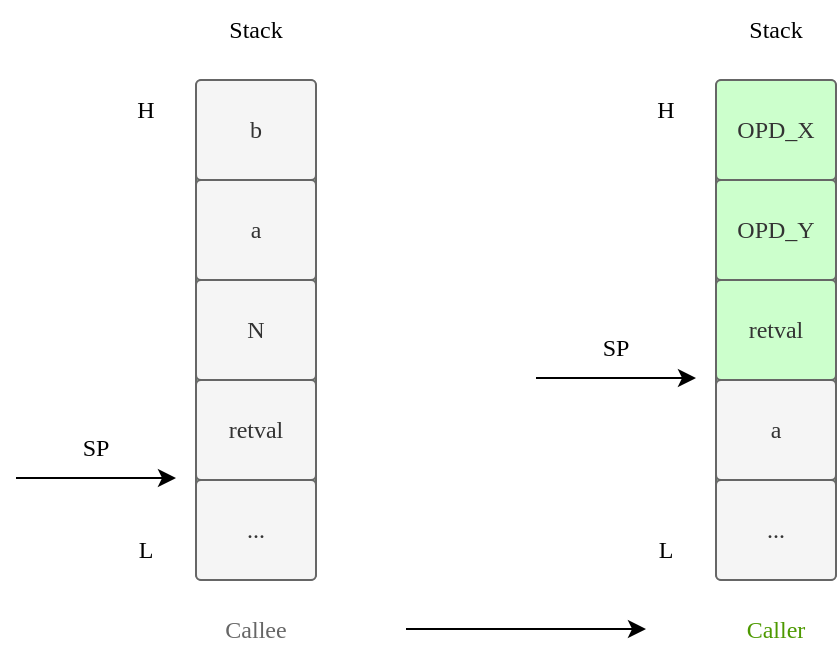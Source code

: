 <mxfile version="21.4.0" type="device">
  <diagram name="Page-1" id="MguKNe05weMmfK5Nx9vz">
    <mxGraphModel dx="1114" dy="894" grid="1" gridSize="10" guides="1" tooltips="1" connect="1" arrows="1" fold="1" page="1" pageScale="1" pageWidth="850" pageHeight="1100" math="0" shadow="0">
      <root>
        <mxCell id="0" />
        <mxCell id="1" parent="0" />
        <mxCell id="h5LtyWK25E_HbfyjzeMH-1" value="" style="rounded=1;whiteSpace=wrap;html=1;arcSize=5;fontFamily=SF Mono;fillColor=#CCFFCC;fontColor=#333333;strokeColor=#666666;" vertex="1" parent="1">
          <mxGeometry x="200" y="200" width="60" height="250" as="geometry" />
        </mxCell>
        <mxCell id="h5LtyWK25E_HbfyjzeMH-2" value="b" style="rounded=1;whiteSpace=wrap;html=1;arcSize=5;fontFamily=SF Mono;fillColor=#f5f5f5;fontColor=#333333;strokeColor=#666666;" vertex="1" parent="1">
          <mxGeometry x="200" y="200" width="60" height="50" as="geometry" />
        </mxCell>
        <mxCell id="h5LtyWK25E_HbfyjzeMH-3" value="a" style="rounded=1;whiteSpace=wrap;html=1;arcSize=5;fontFamily=SF Mono;fillColor=#f5f5f5;fontColor=#333333;strokeColor=#666666;" vertex="1" parent="1">
          <mxGeometry x="200" y="250" width="60" height="50" as="geometry" />
        </mxCell>
        <mxCell id="h5LtyWK25E_HbfyjzeMH-4" value="N" style="rounded=1;whiteSpace=wrap;html=1;arcSize=5;fontFamily=SF Mono;fillColor=#f5f5f5;fontColor=#333333;strokeColor=#666666;" vertex="1" parent="1">
          <mxGeometry x="200" y="300" width="60" height="50" as="geometry" />
        </mxCell>
        <mxCell id="h5LtyWK25E_HbfyjzeMH-5" value="retval" style="rounded=1;whiteSpace=wrap;html=1;arcSize=5;fontFamily=SF Mono;fillColor=#f5f5f5;fontColor=#333333;strokeColor=#666666;" vertex="1" parent="1">
          <mxGeometry x="200" y="350" width="60" height="50" as="geometry" />
        </mxCell>
        <mxCell id="h5LtyWK25E_HbfyjzeMH-6" value="..." style="rounded=1;whiteSpace=wrap;html=1;arcSize=5;fontFamily=SF Mono;fillColor=#f5f5f5;fontColor=#333333;strokeColor=#666666;" vertex="1" parent="1">
          <mxGeometry x="200" y="400" width="60" height="50" as="geometry" />
        </mxCell>
        <mxCell id="h5LtyWK25E_HbfyjzeMH-7" value="Stack" style="text;html=1;strokeColor=none;fillColor=none;align=center;verticalAlign=middle;whiteSpace=wrap;rounded=0;fontFamily=SF Mono;" vertex="1" parent="1">
          <mxGeometry x="200" y="160" width="60" height="30" as="geometry" />
        </mxCell>
        <mxCell id="h5LtyWK25E_HbfyjzeMH-8" value="H" style="text;html=1;strokeColor=none;fillColor=none;align=center;verticalAlign=middle;whiteSpace=wrap;rounded=0;fontFamily=SF Mono;" vertex="1" parent="1">
          <mxGeometry x="160" y="200" width="30" height="30" as="geometry" />
        </mxCell>
        <mxCell id="h5LtyWK25E_HbfyjzeMH-9" value="L" style="text;html=1;strokeColor=none;fillColor=none;align=center;verticalAlign=middle;whiteSpace=wrap;rounded=0;fontFamily=SF Mono;" vertex="1" parent="1">
          <mxGeometry x="160" y="420" width="30" height="30" as="geometry" />
        </mxCell>
        <mxCell id="h5LtyWK25E_HbfyjzeMH-10" value="" style="endArrow=classic;html=1;rounded=0;" edge="1" parent="1">
          <mxGeometry width="50" height="50" relative="1" as="geometry">
            <mxPoint x="110" y="399" as="sourcePoint" />
            <mxPoint x="190" y="399" as="targetPoint" />
          </mxGeometry>
        </mxCell>
        <mxCell id="h5LtyWK25E_HbfyjzeMH-11" value="&lt;font face=&quot;SF Mono&quot;&gt;SP&lt;/font&gt;" style="text;html=1;strokeColor=none;fillColor=none;align=center;verticalAlign=middle;whiteSpace=wrap;rounded=0;" vertex="1" parent="1">
          <mxGeometry x="120" y="369" width="60" height="30" as="geometry" />
        </mxCell>
        <mxCell id="h5LtyWK25E_HbfyjzeMH-12" value="" style="rounded=1;whiteSpace=wrap;html=1;arcSize=5;fontFamily=SF Mono;fillColor=#CCFFCC;fontColor=#333333;strokeColor=#666666;" vertex="1" parent="1">
          <mxGeometry x="460" y="200" width="60" height="250" as="geometry" />
        </mxCell>
        <mxCell id="h5LtyWK25E_HbfyjzeMH-13" value="OPD_X" style="rounded=1;whiteSpace=wrap;html=1;arcSize=5;fontFamily=SF Mono;fillColor=#CCFFCC;fontColor=#333333;strokeColor=#666666;" vertex="1" parent="1">
          <mxGeometry x="460" y="200" width="60" height="50" as="geometry" />
        </mxCell>
        <mxCell id="h5LtyWK25E_HbfyjzeMH-14" value="OPD_Y" style="rounded=1;whiteSpace=wrap;html=1;arcSize=5;fontFamily=SF Mono;fillColor=#CCFFCC;fontColor=#333333;strokeColor=#666666;" vertex="1" parent="1">
          <mxGeometry x="460" y="250" width="60" height="50" as="geometry" />
        </mxCell>
        <mxCell id="h5LtyWK25E_HbfyjzeMH-15" value="retval" style="rounded=1;whiteSpace=wrap;html=1;arcSize=5;fontFamily=SF Mono;fillColor=#CCFFCC;fontColor=#333333;strokeColor=#666666;" vertex="1" parent="1">
          <mxGeometry x="460" y="300" width="60" height="50" as="geometry" />
        </mxCell>
        <mxCell id="h5LtyWK25E_HbfyjzeMH-16" value="a" style="rounded=1;whiteSpace=wrap;html=1;arcSize=5;fontFamily=SF Mono;fillColor=#f5f5f5;fontColor=#333333;strokeColor=#666666;" vertex="1" parent="1">
          <mxGeometry x="460" y="350" width="60" height="50" as="geometry" />
        </mxCell>
        <mxCell id="h5LtyWK25E_HbfyjzeMH-17" value="..." style="rounded=1;whiteSpace=wrap;html=1;arcSize=5;fontFamily=SF Mono;fillColor=#f5f5f5;fontColor=#333333;strokeColor=#666666;" vertex="1" parent="1">
          <mxGeometry x="460" y="400" width="60" height="50" as="geometry" />
        </mxCell>
        <mxCell id="h5LtyWK25E_HbfyjzeMH-18" value="Stack" style="text;html=1;strokeColor=none;fillColor=none;align=center;verticalAlign=middle;whiteSpace=wrap;rounded=0;fontFamily=SF Mono;" vertex="1" parent="1">
          <mxGeometry x="460" y="160" width="60" height="30" as="geometry" />
        </mxCell>
        <mxCell id="h5LtyWK25E_HbfyjzeMH-19" value="H" style="text;html=1;strokeColor=none;fillColor=none;align=center;verticalAlign=middle;whiteSpace=wrap;rounded=0;fontFamily=SF Mono;" vertex="1" parent="1">
          <mxGeometry x="420" y="200" width="30" height="30" as="geometry" />
        </mxCell>
        <mxCell id="h5LtyWK25E_HbfyjzeMH-20" value="L" style="text;html=1;strokeColor=none;fillColor=none;align=center;verticalAlign=middle;whiteSpace=wrap;rounded=0;fontFamily=SF Mono;" vertex="1" parent="1">
          <mxGeometry x="420" y="420" width="30" height="30" as="geometry" />
        </mxCell>
        <mxCell id="h5LtyWK25E_HbfyjzeMH-21" value="" style="endArrow=classic;html=1;rounded=0;" edge="1" parent="1">
          <mxGeometry width="50" height="50" relative="1" as="geometry">
            <mxPoint x="370" y="349" as="sourcePoint" />
            <mxPoint x="450" y="349" as="targetPoint" />
          </mxGeometry>
        </mxCell>
        <mxCell id="h5LtyWK25E_HbfyjzeMH-22" value="&lt;font face=&quot;SF Mono&quot;&gt;SP&lt;/font&gt;" style="text;html=1;strokeColor=none;fillColor=none;align=center;verticalAlign=middle;whiteSpace=wrap;rounded=0;" vertex="1" parent="1">
          <mxGeometry x="380" y="319" width="60" height="30" as="geometry" />
        </mxCell>
        <mxCell id="h5LtyWK25E_HbfyjzeMH-23" value="Callee" style="text;html=1;strokeColor=none;fillColor=none;align=center;verticalAlign=middle;whiteSpace=wrap;rounded=0;fontFamily=SF Mono;fontColor=#666666;" vertex="1" parent="1">
          <mxGeometry x="200" y="460" width="60" height="30" as="geometry" />
        </mxCell>
        <mxCell id="h5LtyWK25E_HbfyjzeMH-24" value="Caller" style="text;html=1;strokeColor=none;fillColor=none;align=center;verticalAlign=middle;whiteSpace=wrap;rounded=0;fontFamily=SF Mono;fontColor=#4D9900;" vertex="1" parent="1">
          <mxGeometry x="460" y="460" width="60" height="30" as="geometry" />
        </mxCell>
        <mxCell id="h5LtyWK25E_HbfyjzeMH-25" value="" style="endArrow=classic;html=1;rounded=0;" edge="1" parent="1">
          <mxGeometry width="50" height="50" relative="1" as="geometry">
            <mxPoint x="305" y="474.5" as="sourcePoint" />
            <mxPoint x="425" y="474.5" as="targetPoint" />
          </mxGeometry>
        </mxCell>
      </root>
    </mxGraphModel>
  </diagram>
</mxfile>
